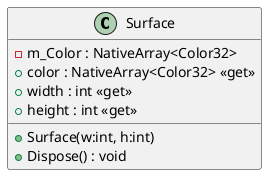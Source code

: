 @startuml
class Surface {
    - m_Color : NativeArray<Color32>
    + Surface(w:int, h:int)
    + Dispose() : void
    + color : NativeArray<Color32> <<get>>
    + width : int <<get>>
    + height : int <<get>>
}
@enduml
